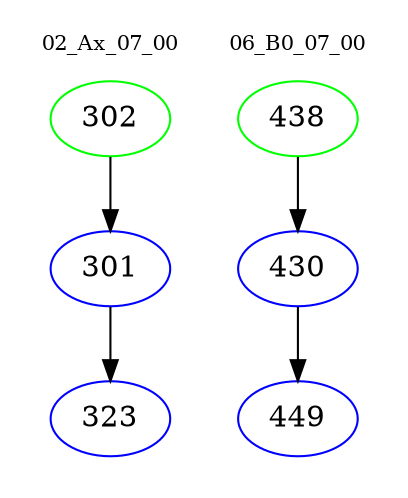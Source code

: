digraph{
subgraph cluster_0 {
color = white
label = "02_Ax_07_00";
fontsize=10;
T0_302 [label="302", color="green"]
T0_302 -> T0_301 [color="black"]
T0_301 [label="301", color="blue"]
T0_301 -> T0_323 [color="black"]
T0_323 [label="323", color="blue"]
}
subgraph cluster_1 {
color = white
label = "06_B0_07_00";
fontsize=10;
T1_438 [label="438", color="green"]
T1_438 -> T1_430 [color="black"]
T1_430 [label="430", color="blue"]
T1_430 -> T1_449 [color="black"]
T1_449 [label="449", color="blue"]
}
}
